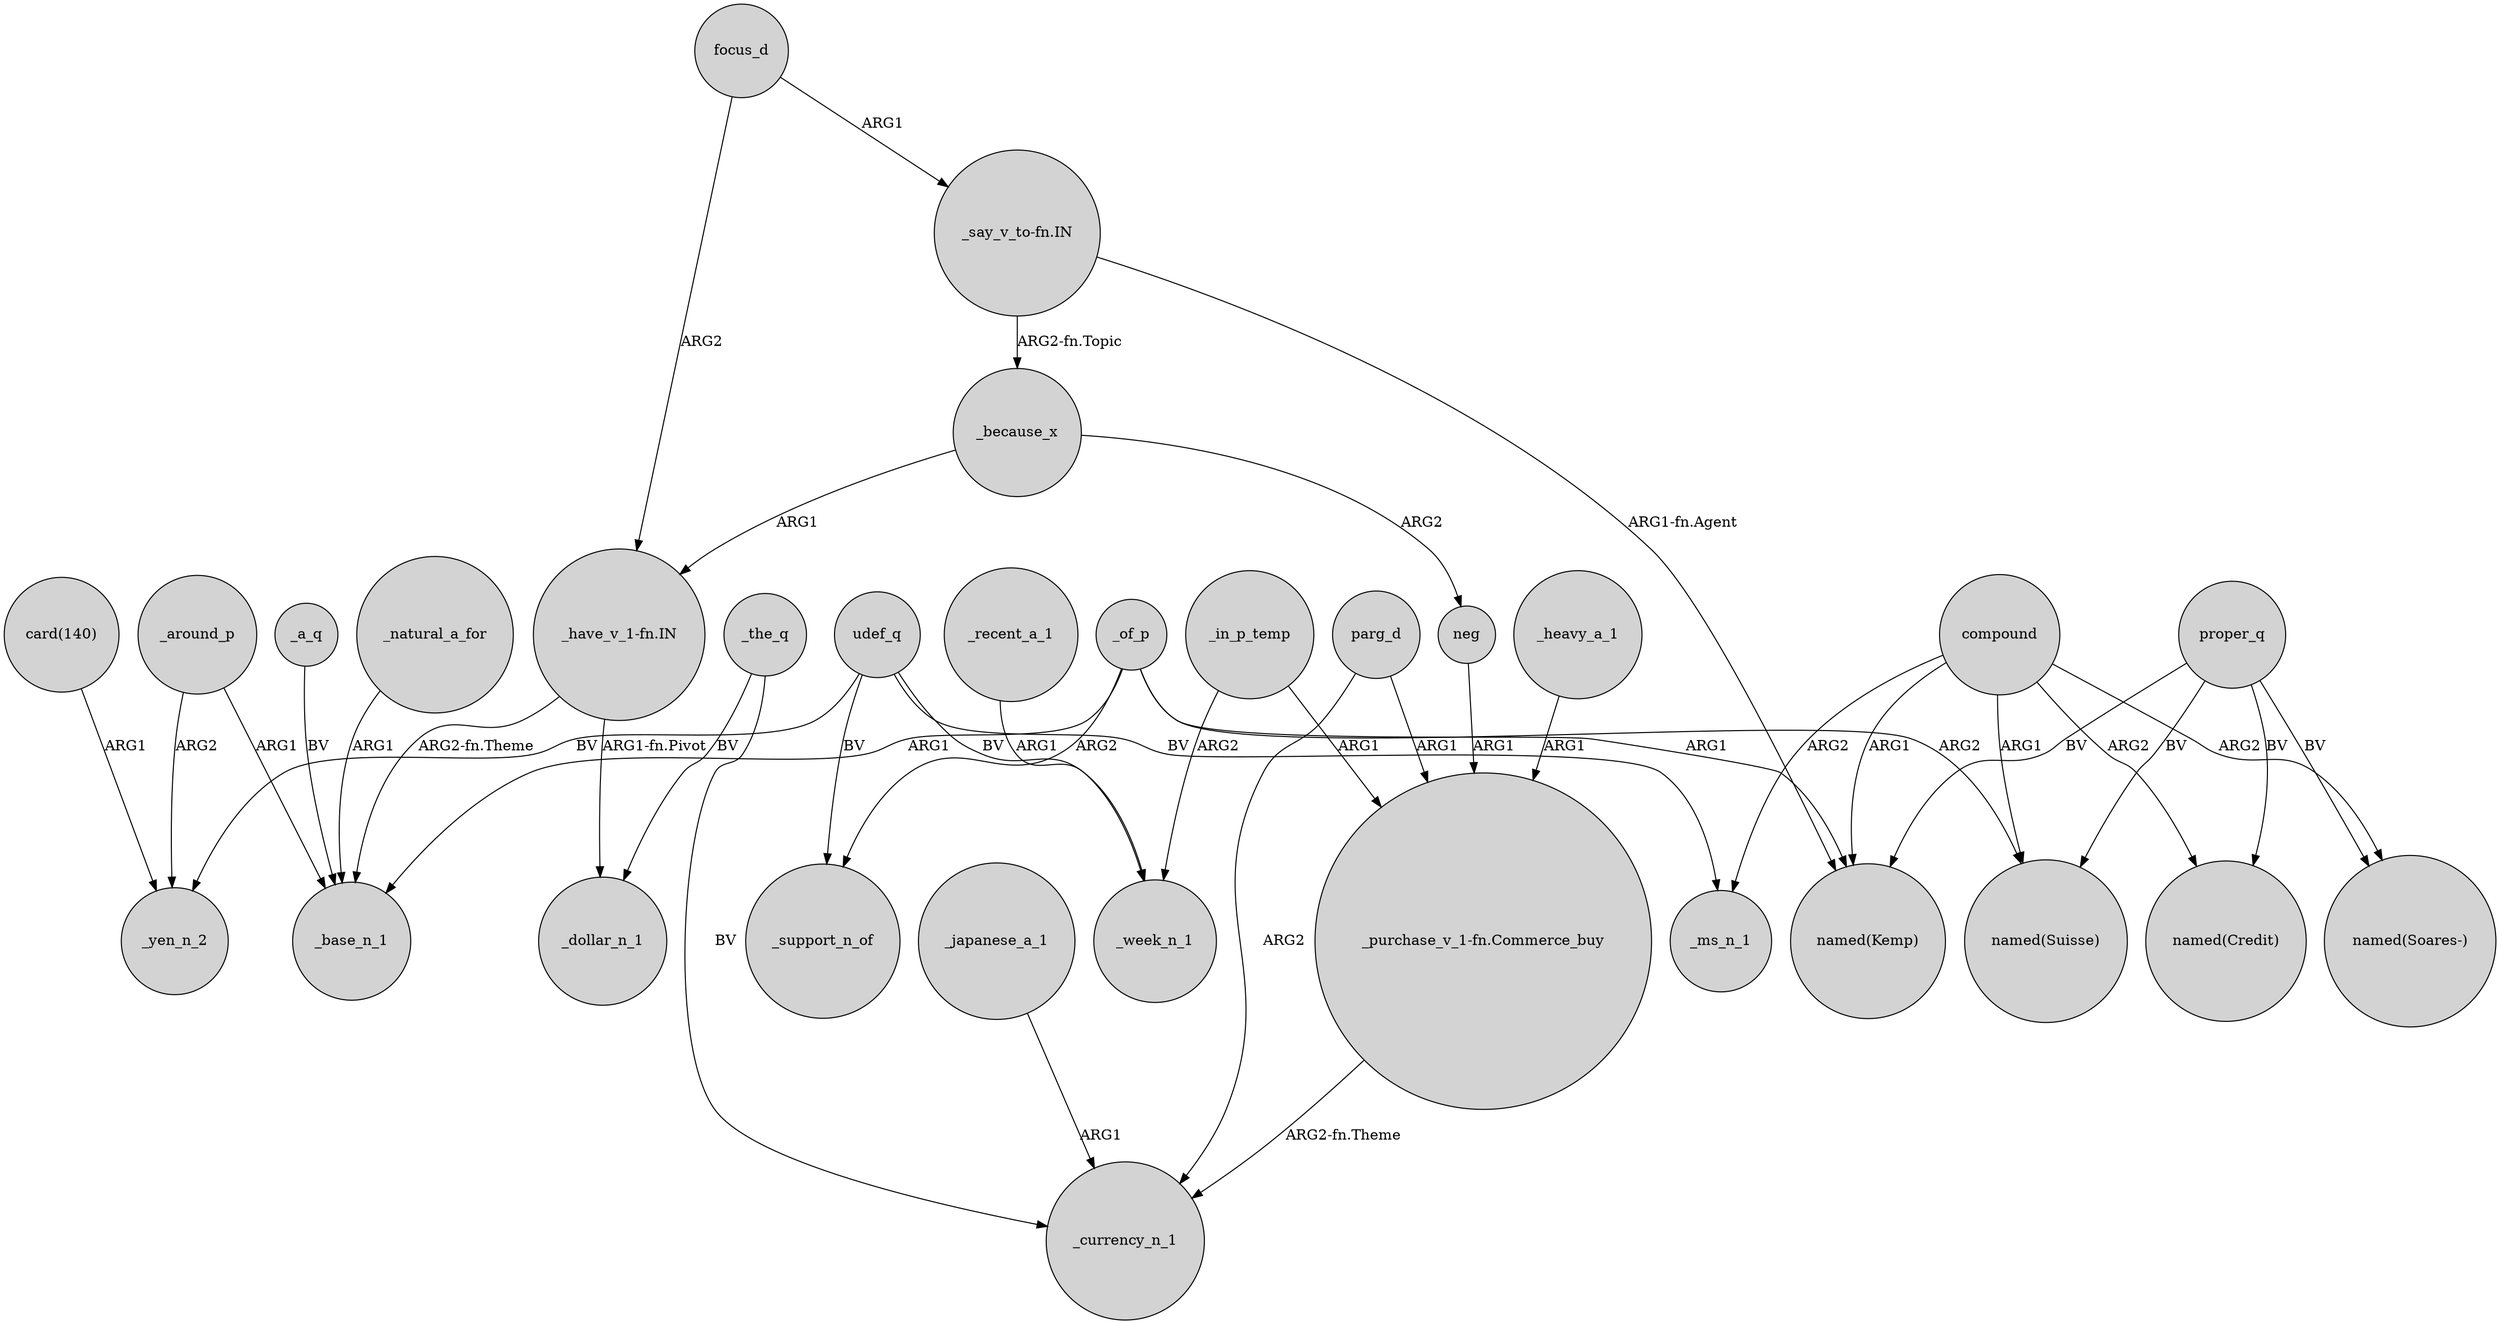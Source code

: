 digraph {
	node [shape=circle style=filled]
	_of_p -> _support_n_of [label=ARG2]
	"_say_v_to-fn.IN" -> "named(Kemp)" [label="ARG1-fn.Agent"]
	proper_q -> "named(Kemp)" [label=BV]
	udef_q -> _yen_n_2 [label=BV]
	_in_p_temp -> "_purchase_v_1-fn.Commerce_buy" [label=ARG1]
	neg -> "_purchase_v_1-fn.Commerce_buy" [label=ARG1]
	_of_p -> _base_n_1 [label=ARG1]
	_japanese_a_1 -> _currency_n_1 [label=ARG1]
	focus_d -> "_have_v_1-fn.IN" [label=ARG2]
	proper_q -> "named(Soares-)" [label=BV]
	proper_q -> "named(Suisse)" [label=BV]
	"_have_v_1-fn.IN" -> _base_n_1 [label="ARG2-fn.Theme"]
	proper_q -> "named(Credit)" [label=BV]
	parg_d -> _currency_n_1 [label=ARG2]
	_heavy_a_1 -> "_purchase_v_1-fn.Commerce_buy" [label=ARG1]
	_the_q -> _dollar_n_1 [label=BV]
	"card(140)" -> _yen_n_2 [label=ARG1]
	_in_p_temp -> _week_n_1 [label=ARG2]
	_because_x -> "_have_v_1-fn.IN" [label=ARG1]
	compound -> "named(Kemp)" [label=ARG1]
	"_purchase_v_1-fn.Commerce_buy" -> _currency_n_1 [label="ARG2-fn.Theme"]
	_of_p -> "named(Suisse)" [label=ARG2]
	compound -> _ms_n_1 [label=ARG2]
	compound -> "named(Credit)" [label=ARG2]
	"_say_v_to-fn.IN" -> _because_x [label="ARG2-fn.Topic"]
	_because_x -> neg [label=ARG2]
	_around_p -> _yen_n_2 [label=ARG2]
	udef_q -> _ms_n_1 [label=BV]
	_around_p -> _base_n_1 [label=ARG1]
	parg_d -> "_purchase_v_1-fn.Commerce_buy" [label=ARG1]
	compound -> "named(Soares-)" [label=ARG2]
	compound -> "named(Suisse)" [label=ARG1]
	udef_q -> _week_n_1 [label=BV]
	_a_q -> _base_n_1 [label=BV]
	_natural_a_for -> _base_n_1 [label=ARG1]
	_recent_a_1 -> _week_n_1 [label=ARG1]
	udef_q -> _support_n_of [label=BV]
	_the_q -> _currency_n_1 [label=BV]
	"_have_v_1-fn.IN" -> _dollar_n_1 [label="ARG1-fn.Pivot"]
	_of_p -> "named(Kemp)" [label=ARG1]
	focus_d -> "_say_v_to-fn.IN" [label=ARG1]
}
